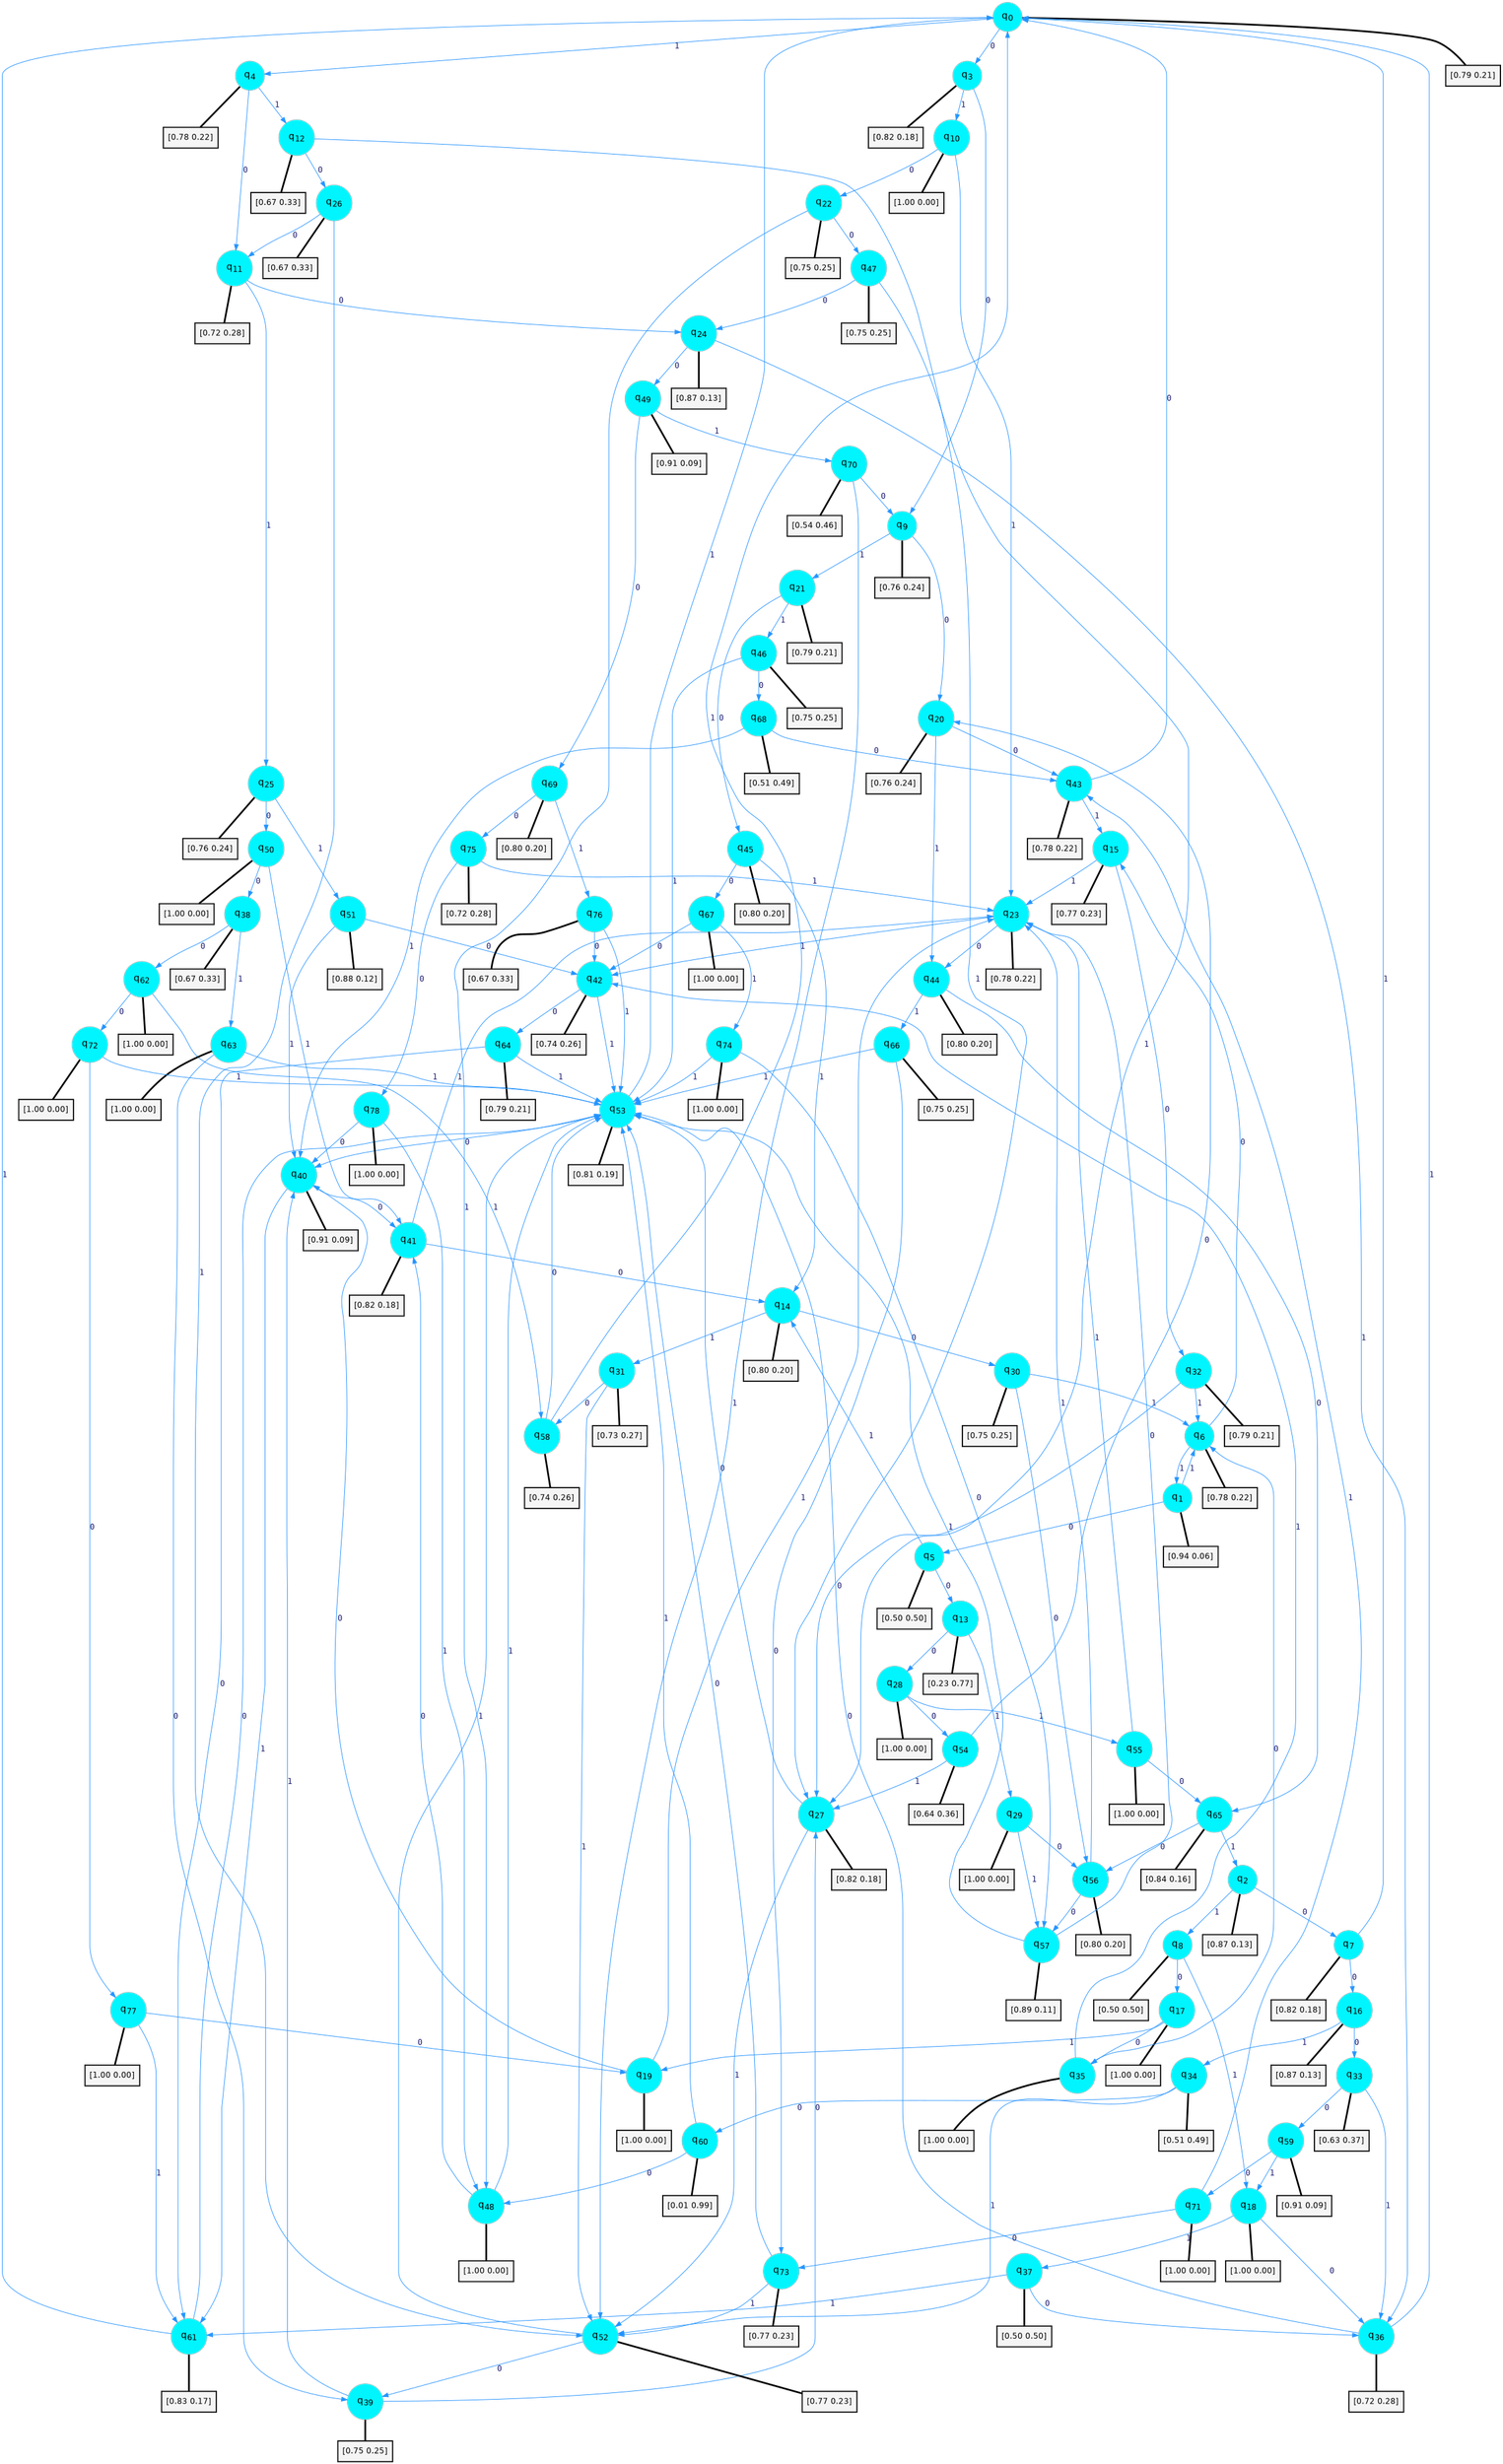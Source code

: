 digraph G {
graph [
bgcolor=transparent, dpi=300, rankdir=TD, size="40,25"];
node [
color=gray, fillcolor=turquoise1, fontcolor=black, fontname=Helvetica, fontsize=16, fontweight=bold, shape=circle, style=filled];
edge [
arrowsize=1, color=dodgerblue1, fontcolor=midnightblue, fontname=courier, fontweight=bold, penwidth=1, style=solid, weight=20];
0[label=<q<SUB>0</SUB>>];
1[label=<q<SUB>1</SUB>>];
2[label=<q<SUB>2</SUB>>];
3[label=<q<SUB>3</SUB>>];
4[label=<q<SUB>4</SUB>>];
5[label=<q<SUB>5</SUB>>];
6[label=<q<SUB>6</SUB>>];
7[label=<q<SUB>7</SUB>>];
8[label=<q<SUB>8</SUB>>];
9[label=<q<SUB>9</SUB>>];
10[label=<q<SUB>10</SUB>>];
11[label=<q<SUB>11</SUB>>];
12[label=<q<SUB>12</SUB>>];
13[label=<q<SUB>13</SUB>>];
14[label=<q<SUB>14</SUB>>];
15[label=<q<SUB>15</SUB>>];
16[label=<q<SUB>16</SUB>>];
17[label=<q<SUB>17</SUB>>];
18[label=<q<SUB>18</SUB>>];
19[label=<q<SUB>19</SUB>>];
20[label=<q<SUB>20</SUB>>];
21[label=<q<SUB>21</SUB>>];
22[label=<q<SUB>22</SUB>>];
23[label=<q<SUB>23</SUB>>];
24[label=<q<SUB>24</SUB>>];
25[label=<q<SUB>25</SUB>>];
26[label=<q<SUB>26</SUB>>];
27[label=<q<SUB>27</SUB>>];
28[label=<q<SUB>28</SUB>>];
29[label=<q<SUB>29</SUB>>];
30[label=<q<SUB>30</SUB>>];
31[label=<q<SUB>31</SUB>>];
32[label=<q<SUB>32</SUB>>];
33[label=<q<SUB>33</SUB>>];
34[label=<q<SUB>34</SUB>>];
35[label=<q<SUB>35</SUB>>];
36[label=<q<SUB>36</SUB>>];
37[label=<q<SUB>37</SUB>>];
38[label=<q<SUB>38</SUB>>];
39[label=<q<SUB>39</SUB>>];
40[label=<q<SUB>40</SUB>>];
41[label=<q<SUB>41</SUB>>];
42[label=<q<SUB>42</SUB>>];
43[label=<q<SUB>43</SUB>>];
44[label=<q<SUB>44</SUB>>];
45[label=<q<SUB>45</SUB>>];
46[label=<q<SUB>46</SUB>>];
47[label=<q<SUB>47</SUB>>];
48[label=<q<SUB>48</SUB>>];
49[label=<q<SUB>49</SUB>>];
50[label=<q<SUB>50</SUB>>];
51[label=<q<SUB>51</SUB>>];
52[label=<q<SUB>52</SUB>>];
53[label=<q<SUB>53</SUB>>];
54[label=<q<SUB>54</SUB>>];
55[label=<q<SUB>55</SUB>>];
56[label=<q<SUB>56</SUB>>];
57[label=<q<SUB>57</SUB>>];
58[label=<q<SUB>58</SUB>>];
59[label=<q<SUB>59</SUB>>];
60[label=<q<SUB>60</SUB>>];
61[label=<q<SUB>61</SUB>>];
62[label=<q<SUB>62</SUB>>];
63[label=<q<SUB>63</SUB>>];
64[label=<q<SUB>64</SUB>>];
65[label=<q<SUB>65</SUB>>];
66[label=<q<SUB>66</SUB>>];
67[label=<q<SUB>67</SUB>>];
68[label=<q<SUB>68</SUB>>];
69[label=<q<SUB>69</SUB>>];
70[label=<q<SUB>70</SUB>>];
71[label=<q<SUB>71</SUB>>];
72[label=<q<SUB>72</SUB>>];
73[label=<q<SUB>73</SUB>>];
74[label=<q<SUB>74</SUB>>];
75[label=<q<SUB>75</SUB>>];
76[label=<q<SUB>76</SUB>>];
77[label=<q<SUB>77</SUB>>];
78[label=<q<SUB>78</SUB>>];
79[label="[0.79 0.21]", shape=box,fontcolor=black, fontname=Helvetica, fontsize=14, penwidth=2, fillcolor=whitesmoke,color=black];
80[label="[0.94 0.06]", shape=box,fontcolor=black, fontname=Helvetica, fontsize=14, penwidth=2, fillcolor=whitesmoke,color=black];
81[label="[0.87 0.13]", shape=box,fontcolor=black, fontname=Helvetica, fontsize=14, penwidth=2, fillcolor=whitesmoke,color=black];
82[label="[0.82 0.18]", shape=box,fontcolor=black, fontname=Helvetica, fontsize=14, penwidth=2, fillcolor=whitesmoke,color=black];
83[label="[0.78 0.22]", shape=box,fontcolor=black, fontname=Helvetica, fontsize=14, penwidth=2, fillcolor=whitesmoke,color=black];
84[label="[0.50 0.50]", shape=box,fontcolor=black, fontname=Helvetica, fontsize=14, penwidth=2, fillcolor=whitesmoke,color=black];
85[label="[0.78 0.22]", shape=box,fontcolor=black, fontname=Helvetica, fontsize=14, penwidth=2, fillcolor=whitesmoke,color=black];
86[label="[0.82 0.18]", shape=box,fontcolor=black, fontname=Helvetica, fontsize=14, penwidth=2, fillcolor=whitesmoke,color=black];
87[label="[0.50 0.50]", shape=box,fontcolor=black, fontname=Helvetica, fontsize=14, penwidth=2, fillcolor=whitesmoke,color=black];
88[label="[0.76 0.24]", shape=box,fontcolor=black, fontname=Helvetica, fontsize=14, penwidth=2, fillcolor=whitesmoke,color=black];
89[label="[1.00 0.00]", shape=box,fontcolor=black, fontname=Helvetica, fontsize=14, penwidth=2, fillcolor=whitesmoke,color=black];
90[label="[0.72 0.28]", shape=box,fontcolor=black, fontname=Helvetica, fontsize=14, penwidth=2, fillcolor=whitesmoke,color=black];
91[label="[0.67 0.33]", shape=box,fontcolor=black, fontname=Helvetica, fontsize=14, penwidth=2, fillcolor=whitesmoke,color=black];
92[label="[0.23 0.77]", shape=box,fontcolor=black, fontname=Helvetica, fontsize=14, penwidth=2, fillcolor=whitesmoke,color=black];
93[label="[0.80 0.20]", shape=box,fontcolor=black, fontname=Helvetica, fontsize=14, penwidth=2, fillcolor=whitesmoke,color=black];
94[label="[0.77 0.23]", shape=box,fontcolor=black, fontname=Helvetica, fontsize=14, penwidth=2, fillcolor=whitesmoke,color=black];
95[label="[0.87 0.13]", shape=box,fontcolor=black, fontname=Helvetica, fontsize=14, penwidth=2, fillcolor=whitesmoke,color=black];
96[label="[1.00 0.00]", shape=box,fontcolor=black, fontname=Helvetica, fontsize=14, penwidth=2, fillcolor=whitesmoke,color=black];
97[label="[1.00 0.00]", shape=box,fontcolor=black, fontname=Helvetica, fontsize=14, penwidth=2, fillcolor=whitesmoke,color=black];
98[label="[1.00 0.00]", shape=box,fontcolor=black, fontname=Helvetica, fontsize=14, penwidth=2, fillcolor=whitesmoke,color=black];
99[label="[0.76 0.24]", shape=box,fontcolor=black, fontname=Helvetica, fontsize=14, penwidth=2, fillcolor=whitesmoke,color=black];
100[label="[0.79 0.21]", shape=box,fontcolor=black, fontname=Helvetica, fontsize=14, penwidth=2, fillcolor=whitesmoke,color=black];
101[label="[0.75 0.25]", shape=box,fontcolor=black, fontname=Helvetica, fontsize=14, penwidth=2, fillcolor=whitesmoke,color=black];
102[label="[0.78 0.22]", shape=box,fontcolor=black, fontname=Helvetica, fontsize=14, penwidth=2, fillcolor=whitesmoke,color=black];
103[label="[0.87 0.13]", shape=box,fontcolor=black, fontname=Helvetica, fontsize=14, penwidth=2, fillcolor=whitesmoke,color=black];
104[label="[0.76 0.24]", shape=box,fontcolor=black, fontname=Helvetica, fontsize=14, penwidth=2, fillcolor=whitesmoke,color=black];
105[label="[0.67 0.33]", shape=box,fontcolor=black, fontname=Helvetica, fontsize=14, penwidth=2, fillcolor=whitesmoke,color=black];
106[label="[0.82 0.18]", shape=box,fontcolor=black, fontname=Helvetica, fontsize=14, penwidth=2, fillcolor=whitesmoke,color=black];
107[label="[1.00 0.00]", shape=box,fontcolor=black, fontname=Helvetica, fontsize=14, penwidth=2, fillcolor=whitesmoke,color=black];
108[label="[1.00 0.00]", shape=box,fontcolor=black, fontname=Helvetica, fontsize=14, penwidth=2, fillcolor=whitesmoke,color=black];
109[label="[0.75 0.25]", shape=box,fontcolor=black, fontname=Helvetica, fontsize=14, penwidth=2, fillcolor=whitesmoke,color=black];
110[label="[0.73 0.27]", shape=box,fontcolor=black, fontname=Helvetica, fontsize=14, penwidth=2, fillcolor=whitesmoke,color=black];
111[label="[0.79 0.21]", shape=box,fontcolor=black, fontname=Helvetica, fontsize=14, penwidth=2, fillcolor=whitesmoke,color=black];
112[label="[0.63 0.37]", shape=box,fontcolor=black, fontname=Helvetica, fontsize=14, penwidth=2, fillcolor=whitesmoke,color=black];
113[label="[0.51 0.49]", shape=box,fontcolor=black, fontname=Helvetica, fontsize=14, penwidth=2, fillcolor=whitesmoke,color=black];
114[label="[1.00 0.00]", shape=box,fontcolor=black, fontname=Helvetica, fontsize=14, penwidth=2, fillcolor=whitesmoke,color=black];
115[label="[0.72 0.28]", shape=box,fontcolor=black, fontname=Helvetica, fontsize=14, penwidth=2, fillcolor=whitesmoke,color=black];
116[label="[0.50 0.50]", shape=box,fontcolor=black, fontname=Helvetica, fontsize=14, penwidth=2, fillcolor=whitesmoke,color=black];
117[label="[0.67 0.33]", shape=box,fontcolor=black, fontname=Helvetica, fontsize=14, penwidth=2, fillcolor=whitesmoke,color=black];
118[label="[0.75 0.25]", shape=box,fontcolor=black, fontname=Helvetica, fontsize=14, penwidth=2, fillcolor=whitesmoke,color=black];
119[label="[0.91 0.09]", shape=box,fontcolor=black, fontname=Helvetica, fontsize=14, penwidth=2, fillcolor=whitesmoke,color=black];
120[label="[0.82 0.18]", shape=box,fontcolor=black, fontname=Helvetica, fontsize=14, penwidth=2, fillcolor=whitesmoke,color=black];
121[label="[0.74 0.26]", shape=box,fontcolor=black, fontname=Helvetica, fontsize=14, penwidth=2, fillcolor=whitesmoke,color=black];
122[label="[0.78 0.22]", shape=box,fontcolor=black, fontname=Helvetica, fontsize=14, penwidth=2, fillcolor=whitesmoke,color=black];
123[label="[0.80 0.20]", shape=box,fontcolor=black, fontname=Helvetica, fontsize=14, penwidth=2, fillcolor=whitesmoke,color=black];
124[label="[0.80 0.20]", shape=box,fontcolor=black, fontname=Helvetica, fontsize=14, penwidth=2, fillcolor=whitesmoke,color=black];
125[label="[0.75 0.25]", shape=box,fontcolor=black, fontname=Helvetica, fontsize=14, penwidth=2, fillcolor=whitesmoke,color=black];
126[label="[0.75 0.25]", shape=box,fontcolor=black, fontname=Helvetica, fontsize=14, penwidth=2, fillcolor=whitesmoke,color=black];
127[label="[1.00 0.00]", shape=box,fontcolor=black, fontname=Helvetica, fontsize=14, penwidth=2, fillcolor=whitesmoke,color=black];
128[label="[0.91 0.09]", shape=box,fontcolor=black, fontname=Helvetica, fontsize=14, penwidth=2, fillcolor=whitesmoke,color=black];
129[label="[1.00 0.00]", shape=box,fontcolor=black, fontname=Helvetica, fontsize=14, penwidth=2, fillcolor=whitesmoke,color=black];
130[label="[0.88 0.12]", shape=box,fontcolor=black, fontname=Helvetica, fontsize=14, penwidth=2, fillcolor=whitesmoke,color=black];
131[label="[0.77 0.23]", shape=box,fontcolor=black, fontname=Helvetica, fontsize=14, penwidth=2, fillcolor=whitesmoke,color=black];
132[label="[0.81 0.19]", shape=box,fontcolor=black, fontname=Helvetica, fontsize=14, penwidth=2, fillcolor=whitesmoke,color=black];
133[label="[0.64 0.36]", shape=box,fontcolor=black, fontname=Helvetica, fontsize=14, penwidth=2, fillcolor=whitesmoke,color=black];
134[label="[1.00 0.00]", shape=box,fontcolor=black, fontname=Helvetica, fontsize=14, penwidth=2, fillcolor=whitesmoke,color=black];
135[label="[0.80 0.20]", shape=box,fontcolor=black, fontname=Helvetica, fontsize=14, penwidth=2, fillcolor=whitesmoke,color=black];
136[label="[0.89 0.11]", shape=box,fontcolor=black, fontname=Helvetica, fontsize=14, penwidth=2, fillcolor=whitesmoke,color=black];
137[label="[0.74 0.26]", shape=box,fontcolor=black, fontname=Helvetica, fontsize=14, penwidth=2, fillcolor=whitesmoke,color=black];
138[label="[0.91 0.09]", shape=box,fontcolor=black, fontname=Helvetica, fontsize=14, penwidth=2, fillcolor=whitesmoke,color=black];
139[label="[0.01 0.99]", shape=box,fontcolor=black, fontname=Helvetica, fontsize=14, penwidth=2, fillcolor=whitesmoke,color=black];
140[label="[0.83 0.17]", shape=box,fontcolor=black, fontname=Helvetica, fontsize=14, penwidth=2, fillcolor=whitesmoke,color=black];
141[label="[1.00 0.00]", shape=box,fontcolor=black, fontname=Helvetica, fontsize=14, penwidth=2, fillcolor=whitesmoke,color=black];
142[label="[1.00 0.00]", shape=box,fontcolor=black, fontname=Helvetica, fontsize=14, penwidth=2, fillcolor=whitesmoke,color=black];
143[label="[0.79 0.21]", shape=box,fontcolor=black, fontname=Helvetica, fontsize=14, penwidth=2, fillcolor=whitesmoke,color=black];
144[label="[0.84 0.16]", shape=box,fontcolor=black, fontname=Helvetica, fontsize=14, penwidth=2, fillcolor=whitesmoke,color=black];
145[label="[0.75 0.25]", shape=box,fontcolor=black, fontname=Helvetica, fontsize=14, penwidth=2, fillcolor=whitesmoke,color=black];
146[label="[1.00 0.00]", shape=box,fontcolor=black, fontname=Helvetica, fontsize=14, penwidth=2, fillcolor=whitesmoke,color=black];
147[label="[0.51 0.49]", shape=box,fontcolor=black, fontname=Helvetica, fontsize=14, penwidth=2, fillcolor=whitesmoke,color=black];
148[label="[0.80 0.20]", shape=box,fontcolor=black, fontname=Helvetica, fontsize=14, penwidth=2, fillcolor=whitesmoke,color=black];
149[label="[0.54 0.46]", shape=box,fontcolor=black, fontname=Helvetica, fontsize=14, penwidth=2, fillcolor=whitesmoke,color=black];
150[label="[1.00 0.00]", shape=box,fontcolor=black, fontname=Helvetica, fontsize=14, penwidth=2, fillcolor=whitesmoke,color=black];
151[label="[1.00 0.00]", shape=box,fontcolor=black, fontname=Helvetica, fontsize=14, penwidth=2, fillcolor=whitesmoke,color=black];
152[label="[0.77 0.23]", shape=box,fontcolor=black, fontname=Helvetica, fontsize=14, penwidth=2, fillcolor=whitesmoke,color=black];
153[label="[1.00 0.00]", shape=box,fontcolor=black, fontname=Helvetica, fontsize=14, penwidth=2, fillcolor=whitesmoke,color=black];
154[label="[0.72 0.28]", shape=box,fontcolor=black, fontname=Helvetica, fontsize=14, penwidth=2, fillcolor=whitesmoke,color=black];
155[label="[0.67 0.33]", shape=box,fontcolor=black, fontname=Helvetica, fontsize=14, penwidth=2, fillcolor=whitesmoke,color=black];
156[label="[1.00 0.00]", shape=box,fontcolor=black, fontname=Helvetica, fontsize=14, penwidth=2, fillcolor=whitesmoke,color=black];
157[label="[1.00 0.00]", shape=box,fontcolor=black, fontname=Helvetica, fontsize=14, penwidth=2, fillcolor=whitesmoke,color=black];
0->3 [label=0];
0->4 [label=1];
0->79 [arrowhead=none, penwidth=3,color=black];
1->5 [label=0];
1->6 [label=1];
1->80 [arrowhead=none, penwidth=3,color=black];
2->7 [label=0];
2->8 [label=1];
2->81 [arrowhead=none, penwidth=3,color=black];
3->9 [label=0];
3->10 [label=1];
3->82 [arrowhead=none, penwidth=3,color=black];
4->11 [label=0];
4->12 [label=1];
4->83 [arrowhead=none, penwidth=3,color=black];
5->13 [label=0];
5->14 [label=1];
5->84 [arrowhead=none, penwidth=3,color=black];
6->15 [label=0];
6->1 [label=1];
6->85 [arrowhead=none, penwidth=3,color=black];
7->16 [label=0];
7->0 [label=1];
7->86 [arrowhead=none, penwidth=3,color=black];
8->17 [label=0];
8->18 [label=1];
8->87 [arrowhead=none, penwidth=3,color=black];
9->20 [label=0];
9->21 [label=1];
9->88 [arrowhead=none, penwidth=3,color=black];
10->22 [label=0];
10->23 [label=1];
10->89 [arrowhead=none, penwidth=3,color=black];
11->24 [label=0];
11->25 [label=1];
11->90 [arrowhead=none, penwidth=3,color=black];
12->26 [label=0];
12->27 [label=1];
12->91 [arrowhead=none, penwidth=3,color=black];
13->28 [label=0];
13->29 [label=1];
13->92 [arrowhead=none, penwidth=3,color=black];
14->30 [label=0];
14->31 [label=1];
14->93 [arrowhead=none, penwidth=3,color=black];
15->32 [label=0];
15->23 [label=1];
15->94 [arrowhead=none, penwidth=3,color=black];
16->33 [label=0];
16->34 [label=1];
16->95 [arrowhead=none, penwidth=3,color=black];
17->35 [label=0];
17->19 [label=1];
17->96 [arrowhead=none, penwidth=3,color=black];
18->36 [label=0];
18->37 [label=1];
18->97 [arrowhead=none, penwidth=3,color=black];
19->40 [label=0];
19->23 [label=1];
19->98 [arrowhead=none, penwidth=3,color=black];
20->43 [label=0];
20->44 [label=1];
20->99 [arrowhead=none, penwidth=3,color=black];
21->45 [label=0];
21->46 [label=1];
21->100 [arrowhead=none, penwidth=3,color=black];
22->47 [label=0];
22->48 [label=1];
22->101 [arrowhead=none, penwidth=3,color=black];
23->44 [label=0];
23->42 [label=1];
23->102 [arrowhead=none, penwidth=3,color=black];
24->49 [label=0];
24->36 [label=1];
24->103 [arrowhead=none, penwidth=3,color=black];
25->50 [label=0];
25->51 [label=1];
25->104 [arrowhead=none, penwidth=3,color=black];
26->11 [label=0];
26->52 [label=1];
26->105 [arrowhead=none, penwidth=3,color=black];
27->53 [label=0];
27->52 [label=1];
27->106 [arrowhead=none, penwidth=3,color=black];
28->54 [label=0];
28->55 [label=1];
28->107 [arrowhead=none, penwidth=3,color=black];
29->56 [label=0];
29->57 [label=1];
29->108 [arrowhead=none, penwidth=3,color=black];
30->56 [label=0];
30->6 [label=1];
30->109 [arrowhead=none, penwidth=3,color=black];
31->58 [label=0];
31->52 [label=1];
31->110 [arrowhead=none, penwidth=3,color=black];
32->27 [label=0];
32->6 [label=1];
32->111 [arrowhead=none, penwidth=3,color=black];
33->59 [label=0];
33->36 [label=1];
33->112 [arrowhead=none, penwidth=3,color=black];
34->60 [label=0];
34->52 [label=1];
34->113 [arrowhead=none, penwidth=3,color=black];
35->6 [label=0];
35->42 [label=1];
35->114 [arrowhead=none, penwidth=3,color=black];
36->53 [label=0];
36->0 [label=1];
36->115 [arrowhead=none, penwidth=3,color=black];
37->36 [label=0];
37->61 [label=1];
37->116 [arrowhead=none, penwidth=3,color=black];
38->62 [label=0];
38->63 [label=1];
38->117 [arrowhead=none, penwidth=3,color=black];
39->27 [label=0];
39->40 [label=1];
39->118 [arrowhead=none, penwidth=3,color=black];
40->41 [label=0];
40->61 [label=1];
40->119 [arrowhead=none, penwidth=3,color=black];
41->14 [label=0];
41->23 [label=1];
41->120 [arrowhead=none, penwidth=3,color=black];
42->64 [label=0];
42->53 [label=1];
42->121 [arrowhead=none, penwidth=3,color=black];
43->0 [label=0];
43->15 [label=1];
43->122 [arrowhead=none, penwidth=3,color=black];
44->65 [label=0];
44->66 [label=1];
44->123 [arrowhead=none, penwidth=3,color=black];
45->67 [label=0];
45->14 [label=1];
45->124 [arrowhead=none, penwidth=3,color=black];
46->68 [label=0];
46->53 [label=1];
46->125 [arrowhead=none, penwidth=3,color=black];
47->24 [label=0];
47->27 [label=1];
47->126 [arrowhead=none, penwidth=3,color=black];
48->41 [label=0];
48->53 [label=1];
48->127 [arrowhead=none, penwidth=3,color=black];
49->69 [label=0];
49->70 [label=1];
49->128 [arrowhead=none, penwidth=3,color=black];
50->38 [label=0];
50->41 [label=1];
50->129 [arrowhead=none, penwidth=3,color=black];
51->42 [label=0];
51->40 [label=1];
51->130 [arrowhead=none, penwidth=3,color=black];
52->39 [label=0];
52->53 [label=1];
52->131 [arrowhead=none, penwidth=3,color=black];
53->40 [label=0];
53->0 [label=1];
53->132 [arrowhead=none, penwidth=3,color=black];
54->20 [label=0];
54->27 [label=1];
54->133 [arrowhead=none, penwidth=3,color=black];
55->65 [label=0];
55->23 [label=1];
55->134 [arrowhead=none, penwidth=3,color=black];
56->57 [label=0];
56->23 [label=1];
56->135 [arrowhead=none, penwidth=3,color=black];
57->23 [label=0];
57->53 [label=1];
57->136 [arrowhead=none, penwidth=3,color=black];
58->53 [label=0];
58->0 [label=1];
58->137 [arrowhead=none, penwidth=3,color=black];
59->71 [label=0];
59->18 [label=1];
59->138 [arrowhead=none, penwidth=3,color=black];
60->48 [label=0];
60->53 [label=1];
60->139 [arrowhead=none, penwidth=3,color=black];
61->53 [label=0];
61->0 [label=1];
61->140 [arrowhead=none, penwidth=3,color=black];
62->72 [label=0];
62->58 [label=1];
62->141 [arrowhead=none, penwidth=3,color=black];
63->39 [label=0];
63->53 [label=1];
63->142 [arrowhead=none, penwidth=3,color=black];
64->61 [label=0];
64->53 [label=1];
64->143 [arrowhead=none, penwidth=3,color=black];
65->56 [label=0];
65->2 [label=1];
65->144 [arrowhead=none, penwidth=3,color=black];
66->73 [label=0];
66->53 [label=1];
66->145 [arrowhead=none, penwidth=3,color=black];
67->42 [label=0];
67->74 [label=1];
67->146 [arrowhead=none, penwidth=3,color=black];
68->43 [label=0];
68->40 [label=1];
68->147 [arrowhead=none, penwidth=3,color=black];
69->75 [label=0];
69->76 [label=1];
69->148 [arrowhead=none, penwidth=3,color=black];
70->9 [label=0];
70->52 [label=1];
70->149 [arrowhead=none, penwidth=3,color=black];
71->73 [label=0];
71->43 [label=1];
71->150 [arrowhead=none, penwidth=3,color=black];
72->77 [label=0];
72->53 [label=1];
72->151 [arrowhead=none, penwidth=3,color=black];
73->53 [label=0];
73->52 [label=1];
73->152 [arrowhead=none, penwidth=3,color=black];
74->57 [label=0];
74->53 [label=1];
74->153 [arrowhead=none, penwidth=3,color=black];
75->78 [label=0];
75->23 [label=1];
75->154 [arrowhead=none, penwidth=3,color=black];
76->42 [label=0];
76->53 [label=1];
76->155 [arrowhead=none, penwidth=3,color=black];
77->19 [label=0];
77->61 [label=1];
77->156 [arrowhead=none, penwidth=3,color=black];
78->40 [label=0];
78->48 [label=1];
78->157 [arrowhead=none, penwidth=3,color=black];
}
